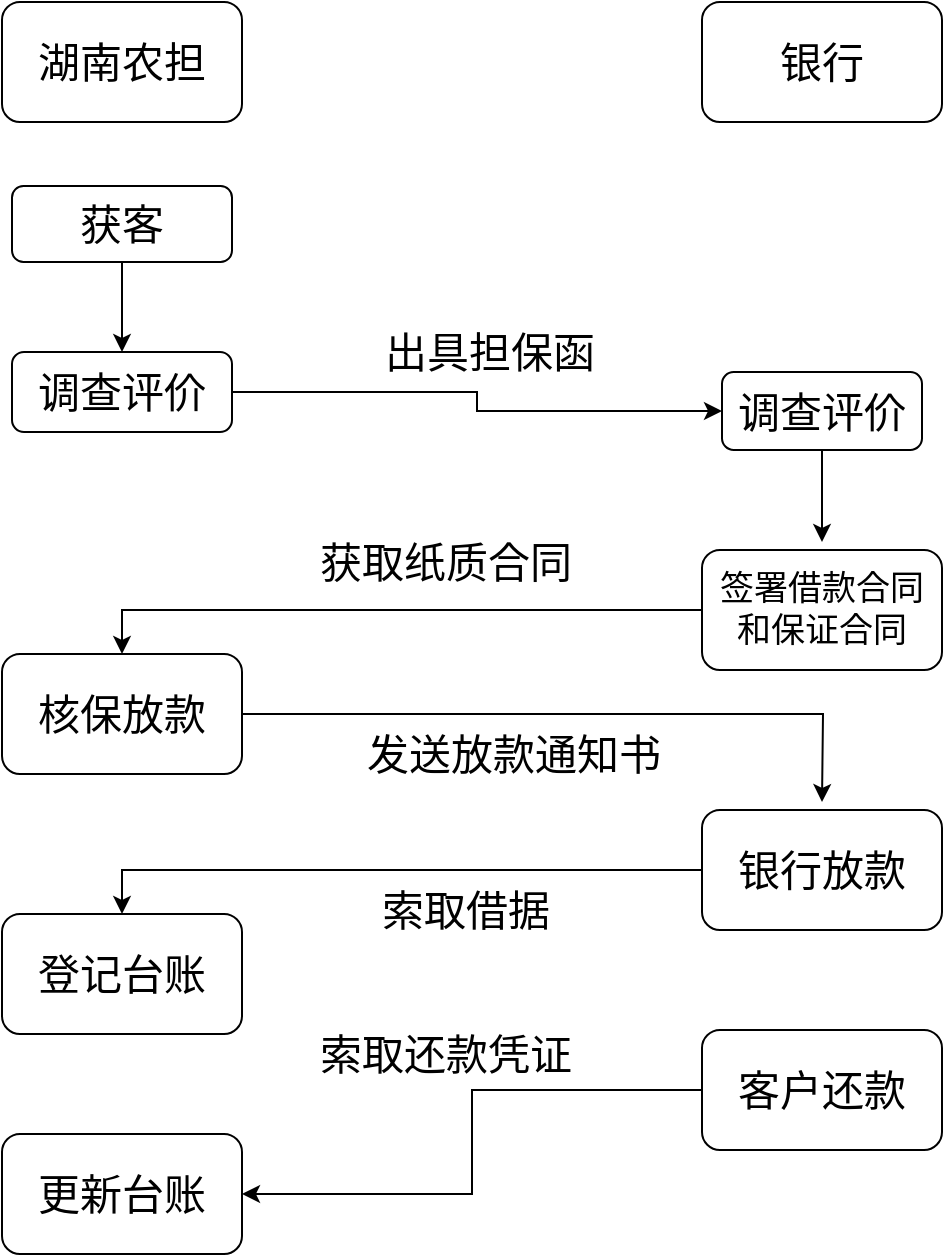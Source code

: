 <mxfile version="14.9.0" type="github">
  <diagram id="dO2qiLhL7tnFLpFk5E4g" name="Page-1">
    <mxGraphModel dx="652" dy="428" grid="1" gridSize="10" guides="1" tooltips="1" connect="1" arrows="1" fold="1" page="1" pageScale="1" pageWidth="827" pageHeight="1169" math="0" shadow="0">
      <root>
        <mxCell id="0" />
        <mxCell id="1" parent="0" />
        <mxCell id="Y-XFu3cOp23zqg_AY3rB-1" value="湖南农担" style="rounded=1;whiteSpace=wrap;html=1;fontSize=21;" vertex="1" parent="1">
          <mxGeometry x="170" y="60" width="120" height="60" as="geometry" />
        </mxCell>
        <mxCell id="Y-XFu3cOp23zqg_AY3rB-2" value="银行" style="rounded=1;whiteSpace=wrap;html=1;fontSize=21;" vertex="1" parent="1">
          <mxGeometry x="520" y="60" width="120" height="60" as="geometry" />
        </mxCell>
        <mxCell id="Y-XFu3cOp23zqg_AY3rB-14" value="" style="edgeStyle=orthogonalEdgeStyle;rounded=0;orthogonalLoop=1;jettySize=auto;html=1;fontSize=21;" edge="1" parent="1" source="Y-XFu3cOp23zqg_AY3rB-3" target="Y-XFu3cOp23zqg_AY3rB-4">
          <mxGeometry relative="1" as="geometry" />
        </mxCell>
        <mxCell id="Y-XFu3cOp23zqg_AY3rB-3" value="获客" style="rounded=1;whiteSpace=wrap;html=1;fontSize=21;" vertex="1" parent="1">
          <mxGeometry x="175" y="152" width="110" height="38" as="geometry" />
        </mxCell>
        <mxCell id="Y-XFu3cOp23zqg_AY3rB-15" style="edgeStyle=orthogonalEdgeStyle;rounded=0;orthogonalLoop=1;jettySize=auto;html=1;entryX=0;entryY=0.5;entryDx=0;entryDy=0;fontSize=21;" edge="1" parent="1" source="Y-XFu3cOp23zqg_AY3rB-4" target="Y-XFu3cOp23zqg_AY3rB-5">
          <mxGeometry relative="1" as="geometry" />
        </mxCell>
        <mxCell id="Y-XFu3cOp23zqg_AY3rB-4" value="调查评价" style="rounded=1;whiteSpace=wrap;html=1;fontSize=21;" vertex="1" parent="1">
          <mxGeometry x="175" y="235" width="110" height="40" as="geometry" />
        </mxCell>
        <mxCell id="Y-XFu3cOp23zqg_AY3rB-16" style="edgeStyle=orthogonalEdgeStyle;rounded=0;orthogonalLoop=1;jettySize=auto;html=1;fontSize=21;" edge="1" parent="1" source="Y-XFu3cOp23zqg_AY3rB-5">
          <mxGeometry relative="1" as="geometry">
            <mxPoint x="580" y="330" as="targetPoint" />
          </mxGeometry>
        </mxCell>
        <mxCell id="Y-XFu3cOp23zqg_AY3rB-5" value="调查评价" style="rounded=1;whiteSpace=wrap;html=1;fontSize=21;" vertex="1" parent="1">
          <mxGeometry x="530" y="245" width="100" height="39" as="geometry" />
        </mxCell>
        <mxCell id="Y-XFu3cOp23zqg_AY3rB-17" style="edgeStyle=orthogonalEdgeStyle;rounded=0;orthogonalLoop=1;jettySize=auto;html=1;entryX=0.5;entryY=0;entryDx=0;entryDy=0;fontSize=21;" edge="1" parent="1" source="Y-XFu3cOp23zqg_AY3rB-6" target="Y-XFu3cOp23zqg_AY3rB-7">
          <mxGeometry relative="1" as="geometry" />
        </mxCell>
        <mxCell id="Y-XFu3cOp23zqg_AY3rB-6" value="签署借款合同&lt;br style=&quot;font-size: 17px;&quot;&gt;和保证合同" style="rounded=1;whiteSpace=wrap;html=1;fontSize=17;" vertex="1" parent="1">
          <mxGeometry x="520" y="334" width="120" height="60" as="geometry" />
        </mxCell>
        <mxCell id="Y-XFu3cOp23zqg_AY3rB-18" style="edgeStyle=orthogonalEdgeStyle;rounded=0;orthogonalLoop=1;jettySize=auto;html=1;fontSize=21;" edge="1" parent="1" source="Y-XFu3cOp23zqg_AY3rB-7">
          <mxGeometry relative="1" as="geometry">
            <mxPoint x="580" y="460" as="targetPoint" />
          </mxGeometry>
        </mxCell>
        <mxCell id="Y-XFu3cOp23zqg_AY3rB-7" value="核保放款" style="rounded=1;whiteSpace=wrap;html=1;fontSize=21;" vertex="1" parent="1">
          <mxGeometry x="170" y="386" width="120" height="60" as="geometry" />
        </mxCell>
        <mxCell id="Y-XFu3cOp23zqg_AY3rB-19" style="edgeStyle=orthogonalEdgeStyle;rounded=0;orthogonalLoop=1;jettySize=auto;html=1;entryX=0.5;entryY=0;entryDx=0;entryDy=0;fontSize=21;" edge="1" parent="1" source="Y-XFu3cOp23zqg_AY3rB-8" target="Y-XFu3cOp23zqg_AY3rB-9">
          <mxGeometry relative="1" as="geometry" />
        </mxCell>
        <mxCell id="Y-XFu3cOp23zqg_AY3rB-8" value="银行放款" style="rounded=1;whiteSpace=wrap;html=1;fontSize=21;" vertex="1" parent="1">
          <mxGeometry x="520" y="464" width="120" height="60" as="geometry" />
        </mxCell>
        <mxCell id="Y-XFu3cOp23zqg_AY3rB-9" value="登记台账" style="rounded=1;whiteSpace=wrap;html=1;fontSize=21;" vertex="1" parent="1">
          <mxGeometry x="170" y="516" width="120" height="60" as="geometry" />
        </mxCell>
        <mxCell id="Y-XFu3cOp23zqg_AY3rB-20" style="edgeStyle=orthogonalEdgeStyle;rounded=0;orthogonalLoop=1;jettySize=auto;html=1;entryX=1;entryY=0.5;entryDx=0;entryDy=0;fontSize=21;" edge="1" parent="1" source="Y-XFu3cOp23zqg_AY3rB-11" target="Y-XFu3cOp23zqg_AY3rB-12">
          <mxGeometry relative="1" as="geometry" />
        </mxCell>
        <mxCell id="Y-XFu3cOp23zqg_AY3rB-11" value="客户还款" style="rounded=1;whiteSpace=wrap;html=1;fontSize=21;" vertex="1" parent="1">
          <mxGeometry x="520" y="574" width="120" height="60" as="geometry" />
        </mxCell>
        <mxCell id="Y-XFu3cOp23zqg_AY3rB-12" value="更新台账" style="rounded=1;whiteSpace=wrap;html=1;fontSize=21;" vertex="1" parent="1">
          <mxGeometry x="170" y="626" width="120" height="60" as="geometry" />
        </mxCell>
        <mxCell id="Y-XFu3cOp23zqg_AY3rB-21" value="出具担保函" style="text;html=1;strokeColor=none;fillColor=none;align=center;verticalAlign=middle;whiteSpace=wrap;rounded=0;fontSize=21;" vertex="1" parent="1">
          <mxGeometry x="324" y="225" width="180" height="20" as="geometry" />
        </mxCell>
        <mxCell id="Y-XFu3cOp23zqg_AY3rB-22" value="获取纸质合同" style="text;html=1;strokeColor=none;fillColor=none;align=center;verticalAlign=middle;whiteSpace=wrap;rounded=0;fontSize=21;" vertex="1" parent="1">
          <mxGeometry x="324" y="330" width="136" height="20" as="geometry" />
        </mxCell>
        <mxCell id="Y-XFu3cOp23zqg_AY3rB-23" value="发送放款通知书" style="text;html=1;strokeColor=none;fillColor=none;align=center;verticalAlign=middle;whiteSpace=wrap;rounded=0;fontSize=21;" vertex="1" parent="1">
          <mxGeometry x="348" y="426" width="156" height="20" as="geometry" />
        </mxCell>
        <mxCell id="Y-XFu3cOp23zqg_AY3rB-24" value="索取借据" style="text;html=1;strokeColor=none;fillColor=none;align=center;verticalAlign=middle;whiteSpace=wrap;rounded=0;fontSize=21;" vertex="1" parent="1">
          <mxGeometry x="324" y="504" width="156" height="20" as="geometry" />
        </mxCell>
        <mxCell id="Y-XFu3cOp23zqg_AY3rB-25" value="索取还款凭证" style="text;html=1;strokeColor=none;fillColor=none;align=center;verticalAlign=middle;whiteSpace=wrap;rounded=0;fontSize=21;" vertex="1" parent="1">
          <mxGeometry x="314" y="576" width="156" height="20" as="geometry" />
        </mxCell>
      </root>
    </mxGraphModel>
  </diagram>
</mxfile>
